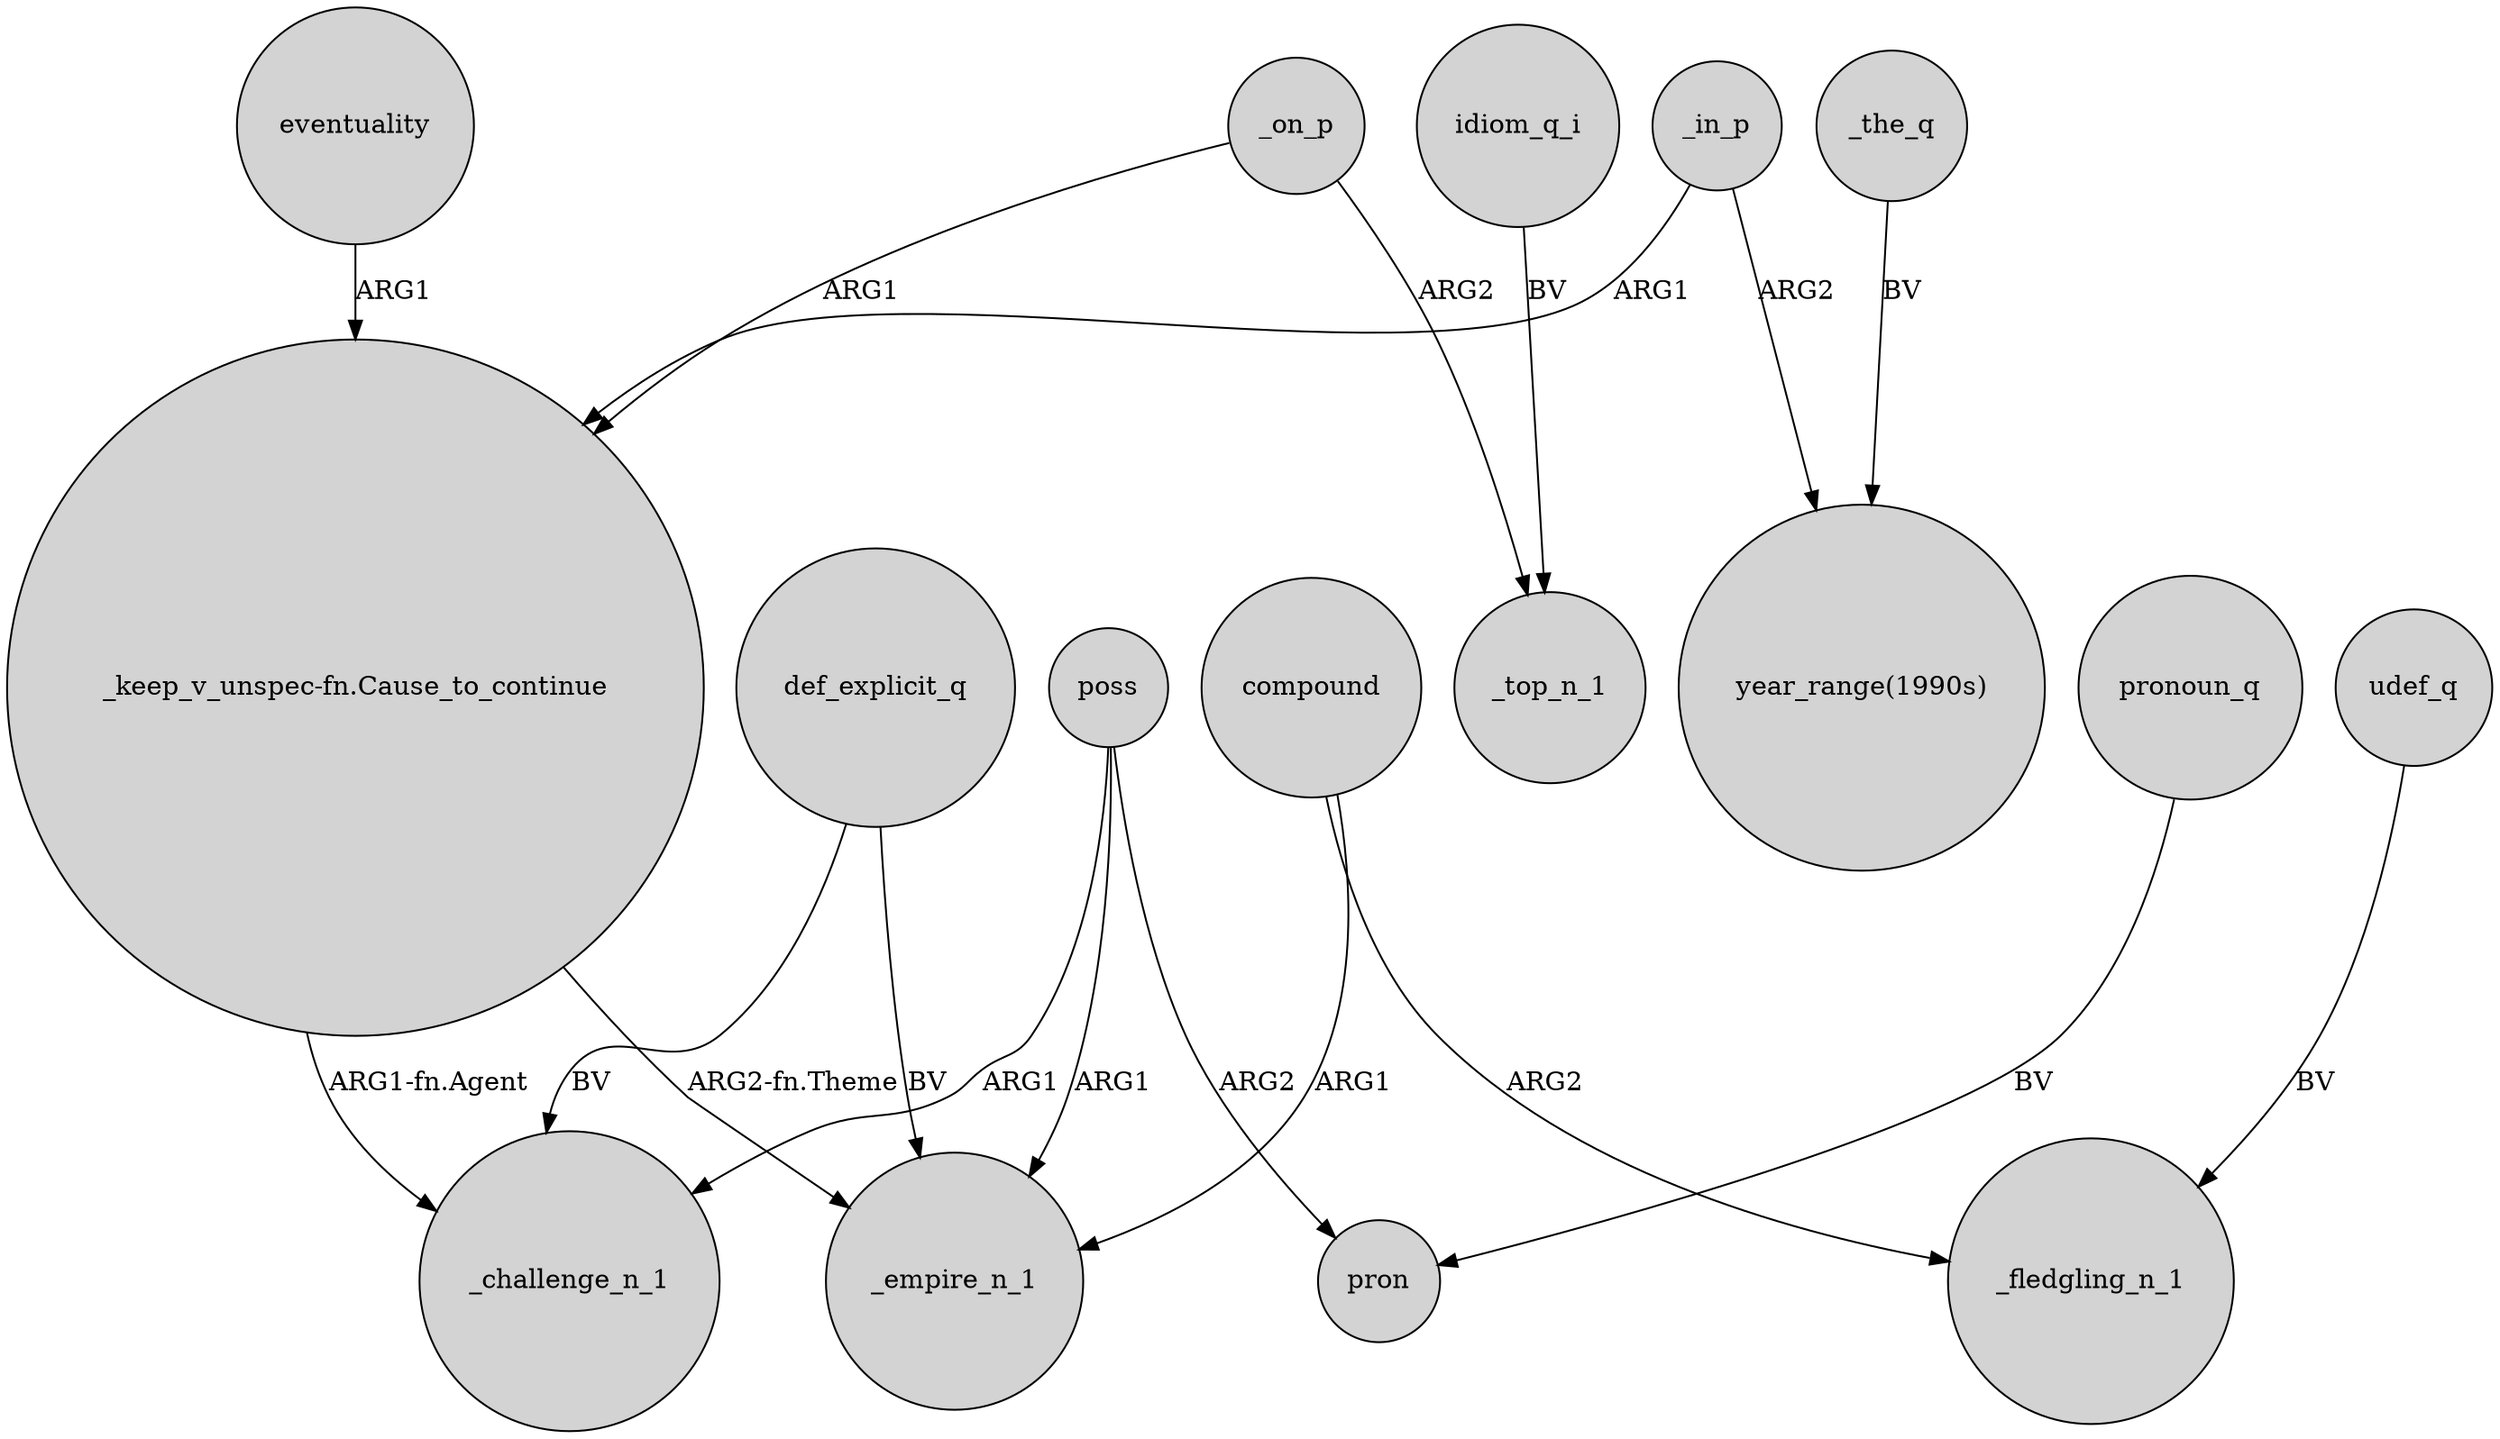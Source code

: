 digraph {
	node [shape=circle style=filled]
	def_explicit_q -> _challenge_n_1 [label=BV]
	_the_q -> "year_range(1990s)" [label=BV]
	poss -> _empire_n_1 [label=ARG1]
	_on_p -> _top_n_1 [label=ARG2]
	udef_q -> _fledgling_n_1 [label=BV]
	eventuality -> "_keep_v_unspec-fn.Cause_to_continue" [label=ARG1]
	_in_p -> "year_range(1990s)" [label=ARG2]
	"_keep_v_unspec-fn.Cause_to_continue" -> _challenge_n_1 [label="ARG1-fn.Agent"]
	def_explicit_q -> _empire_n_1 [label=BV]
	poss -> pron [label=ARG2]
	"_keep_v_unspec-fn.Cause_to_continue" -> _empire_n_1 [label="ARG2-fn.Theme"]
	_in_p -> "_keep_v_unspec-fn.Cause_to_continue" [label=ARG1]
	compound -> _empire_n_1 [label=ARG1]
	_on_p -> "_keep_v_unspec-fn.Cause_to_continue" [label=ARG1]
	poss -> _challenge_n_1 [label=ARG1]
	compound -> _fledgling_n_1 [label=ARG2]
	idiom_q_i -> _top_n_1 [label=BV]
	pronoun_q -> pron [label=BV]
}
